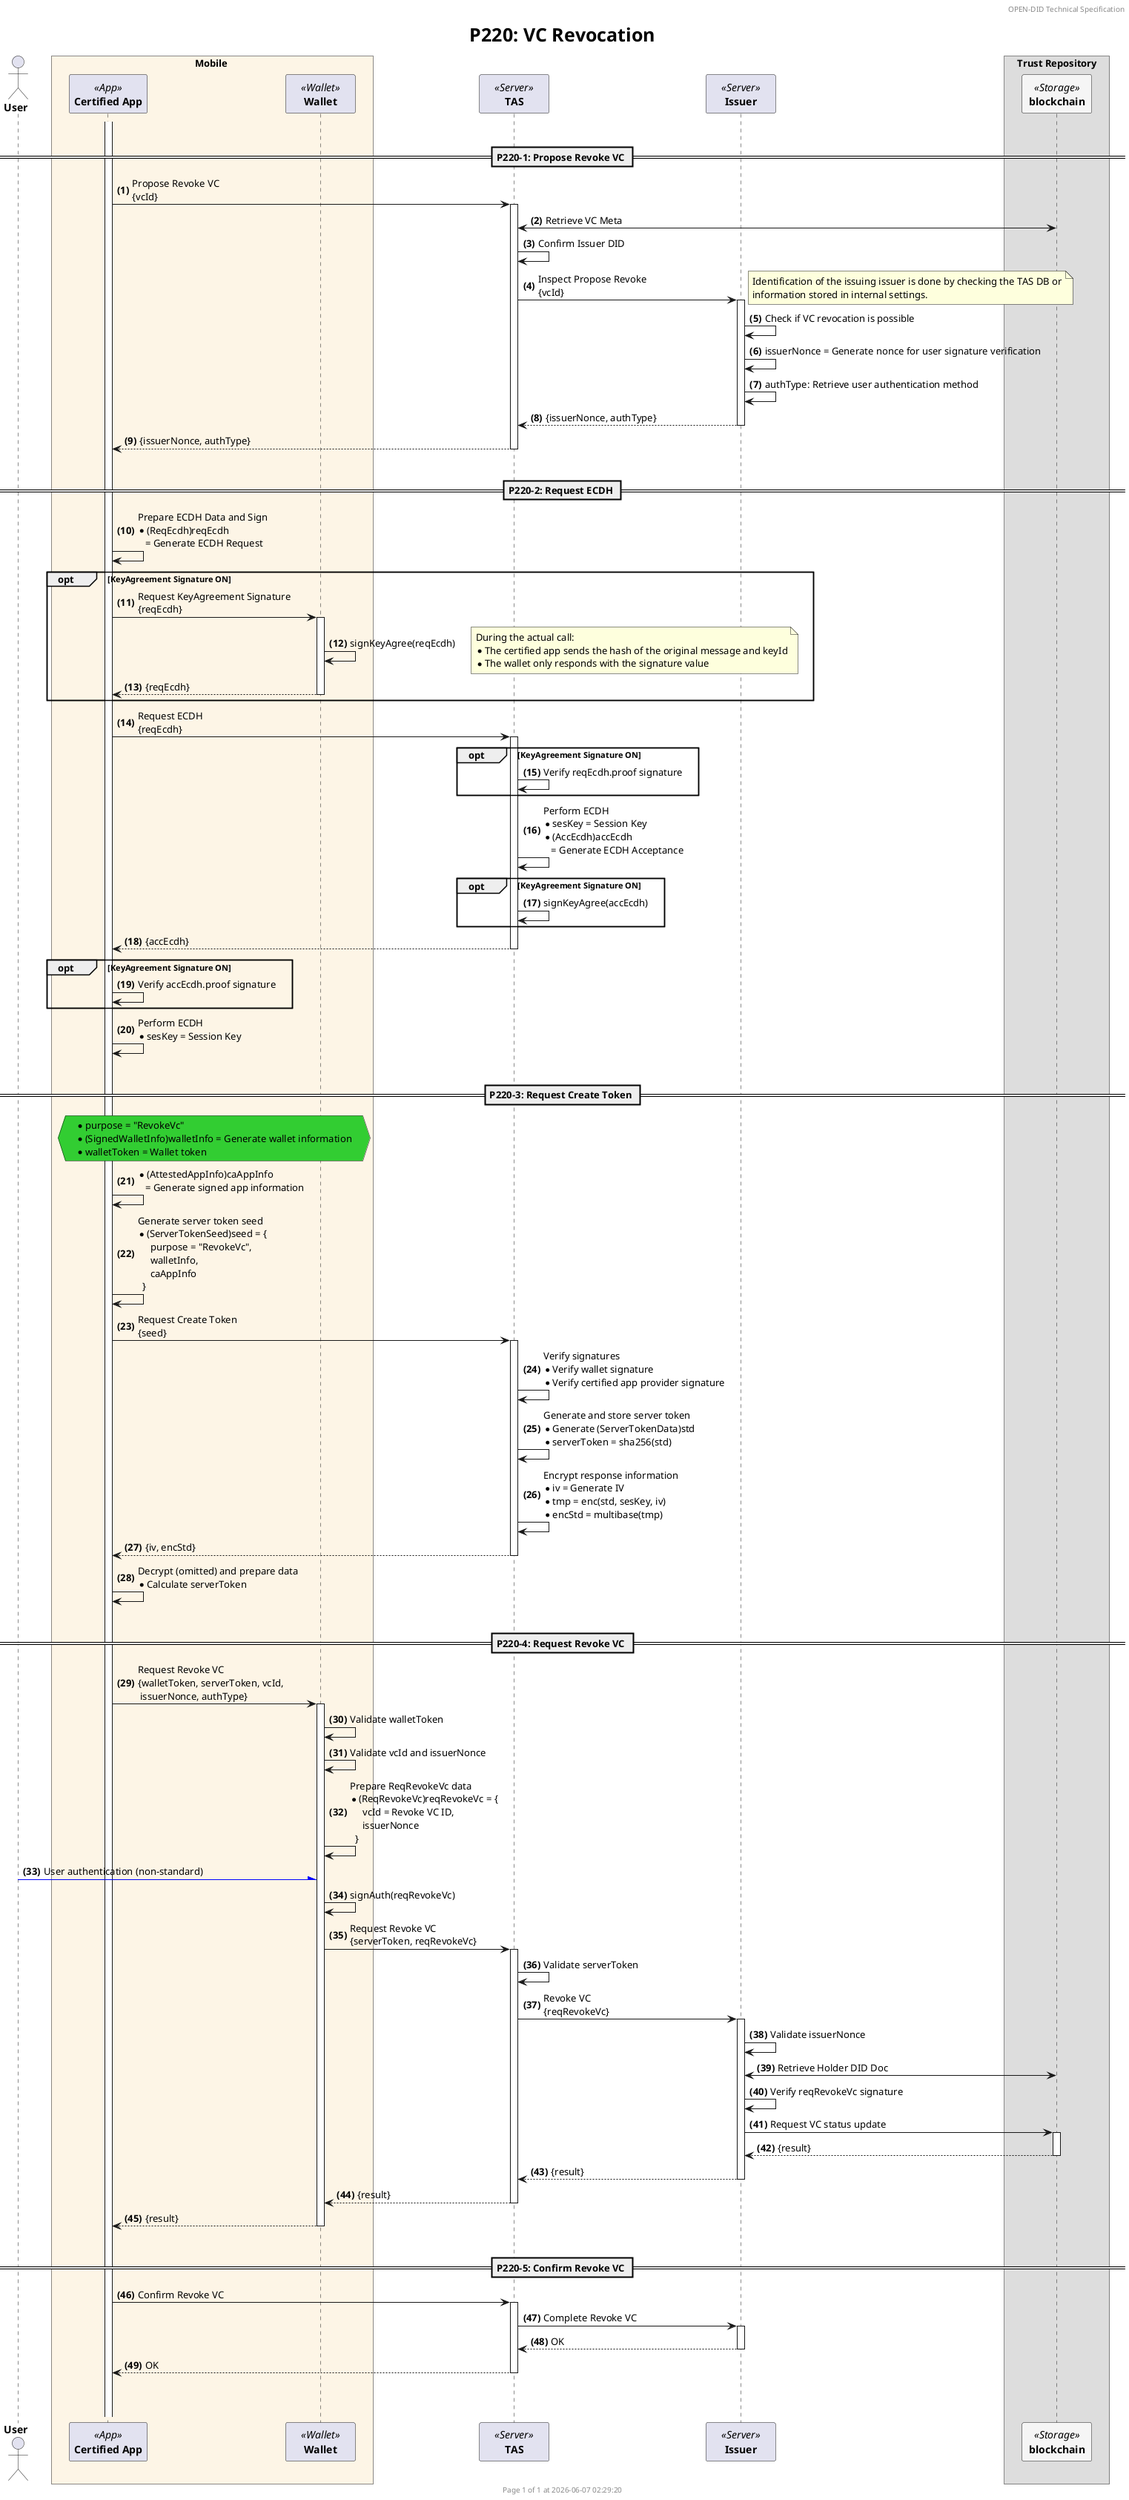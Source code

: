 @startuml P220_revoke_vc

'- - - - - - - - - - - - - - - - - - - - - - - - - - - - - - - - - - - - - - - - - - - - - - - - - - - - - - - - - - -
' Configuration
'- - - - - - - - - - - - - - - - - - - - - - - - - - - - - - - - - - - - - - - - - - - - - - - - - - - - - - - - - - -
'=== Header and Footer ===
header OPEN-DID Technical Specification
footer
  	Page %page% of %lastpage% at %date("yyyy-MM-dd hh:mm:ss")
end footer

'=== Title ===
title
	<size:25>P220: VC Revocation</size>
end title

'=== Options ===
' Autonumbering: e.g., "<b>000." => Display a 3-digit number with leading zeros
autonumber "<b>(#)</b>"
' Hide the participant box at the bottom of the page
'hide footbox

'=== Constants ===

!$refdoc = "Refer to a separate document"
!$doc = "Refer to data specification document"

'=== Participants ===
skinparam ParticipantPadding 20
skinparam BoxPadding 20
skinparam MaxMessageSize 500
skinparam MinClassWidth 80

actor "**User**" as user
box Mobile #OldLace
    participant "**Certified App**" as ca <<App>>
    participant "**Wallet**" as wal <<Wallet>>
end box
participant "**TAS**" as tas <<Server>>
participant "**Issuer**" as vf <<Server>>

box Trust Repository
    participant "**blockchain**" as BC <<Storage>> #WhiteSmoke
end box

|||
== P220-1: Propose Revoke VC ==

activate ca

ca -> tas ++: Propose Revoke VC\n{vcId}
    tas <-> BC: Retrieve VC Meta
    tas -> tas: Confirm Issuer DID
    tas -> vf ++: Inspect Propose Revoke\n{vcId}
    note right
        Identification of the issuing issuer is done by checking the TAS DB or
        information stored in internal settings.
    end note
        vf -> vf: Check if VC revocation is possible
        vf -> vf: issuerNonce = Generate nonce for user signature verification
        vf -> vf: authType: Retrieve user authentication method
    return {issuerNonce, authType}
return {issuerNonce, authType}

|||
== P220-2: Request ECDH ==

ca -> ca: Prepare ECDH Data and Sign\
        \n* (ReqEcdh)reqEcdh\
        \n   = Generate ECDH Request

opt KeyAgreement Signature ON
    ca -> wal ++: Request KeyAgreement Signature\n{reqEcdh}
        wal -> wal: signKeyAgree(reqEcdh)
        note right
            During the actual call:
            * The certified app sends the hash of the original message and keyId
            * The wallet only responds with the signature value
        end note
    return {reqEcdh}
end

ca -> tas ++: Request ECDH\n{reqEcdh}
    opt KeyAgreement Signature ON
        tas -> tas: Verify reqEcdh.proof signature
    end
    tas -> tas: Perform ECDH\
            \n* sesKey = Session Key\
            \n* (AccEcdh)accEcdh\
            \n   = Generate ECDH Acceptance

    opt KeyAgreement Signature ON
        tas -> tas: signKeyAgree(accEcdh)
    end

return {accEcdh}
opt KeyAgreement Signature ON
    ca -> ca: Verify accEcdh.proof signature
end
ca -> ca: Perform ECDH\n* sesKey = Session Key


|||
== P220-3: Request Create Token ==

hnote over ca, wal #LimeGreen
    * purpose = "RevokeVc"
    * (SignedWalletInfo)walletInfo = Generate wallet information
    * walletToken = Wallet token
end hnote

ca -> ca: * (AttestedAppInfo)caAppInfo\
        \n   = Generate signed app information
ca -> ca: Generate server token seed\
        \n* (ServerTokenSeed)seed = {\
        \n     purpose = "RevokeVc",\
        \n     walletInfo,\
        \n     caAppInfo\
        \n  }

ca -> tas ++: Request Create Token\n{seed}
    tas -> tas: Verify signatures\
            \n* Verify wallet signature\
            \n* Verify certified app provider signature
    tas -> tas: Generate and store server token\
            \n* Generate (ServerTokenData)std\
            \n* serverToken = sha256(std)
    tas -> tas: Encrypt response information\
            \n* iv = Generate IV\
            \n* tmp = enc(std, sesKey, iv)\
            \n* encStd = multibase(tmp)
return {iv, encStd}

ca -> ca: Decrypt (omitted) and prepare data\
        \n* Calculate serverToken


|||
== P220-4: Request Revoke VC ==
ca -> wal ++: Request Revoke VC\n{walletToken, serverToken, vcId,\
        \n issuerNonce, authType}
    wal -> wal: Validate walletToken
    wal -> wal: Validate vcId and issuerNonce
    wal -> wal: Prepare ReqRevokeVc data\
        \n* (ReqRevokeVc)reqRevokeVc = {\
        \n     vcId = Revoke VC ID,\
        \n     issuerNonce\
        \n  }
    user -[#Blue]\ wal: User authentication (non-standard)
    wal -> wal: signAuth(reqRevokeVc)
    wal -> tas ++: Request Revoke VC\n{serverToken, reqRevokeVc}
        tas -> tas: Validate serverToken
        tas -> vf ++: Revoke VC\n{reqRevokeVc}
            vf -> vf: Validate issuerNonce
            vf <-> BC: Retrieve Holder DID Doc
            vf -> vf: Verify reqRevokeVc signature
            vf -> BC++: Request VC status update
            return {result}
        return {result}
    return {result}
return {result}


|||
== P220-5: Confirm Revoke VC ==

ca -> tas ++: Confirm Revoke VC
    tas -> vf ++: Complete Revoke VC
    return OK
return OK

|||
|||
@enduml
